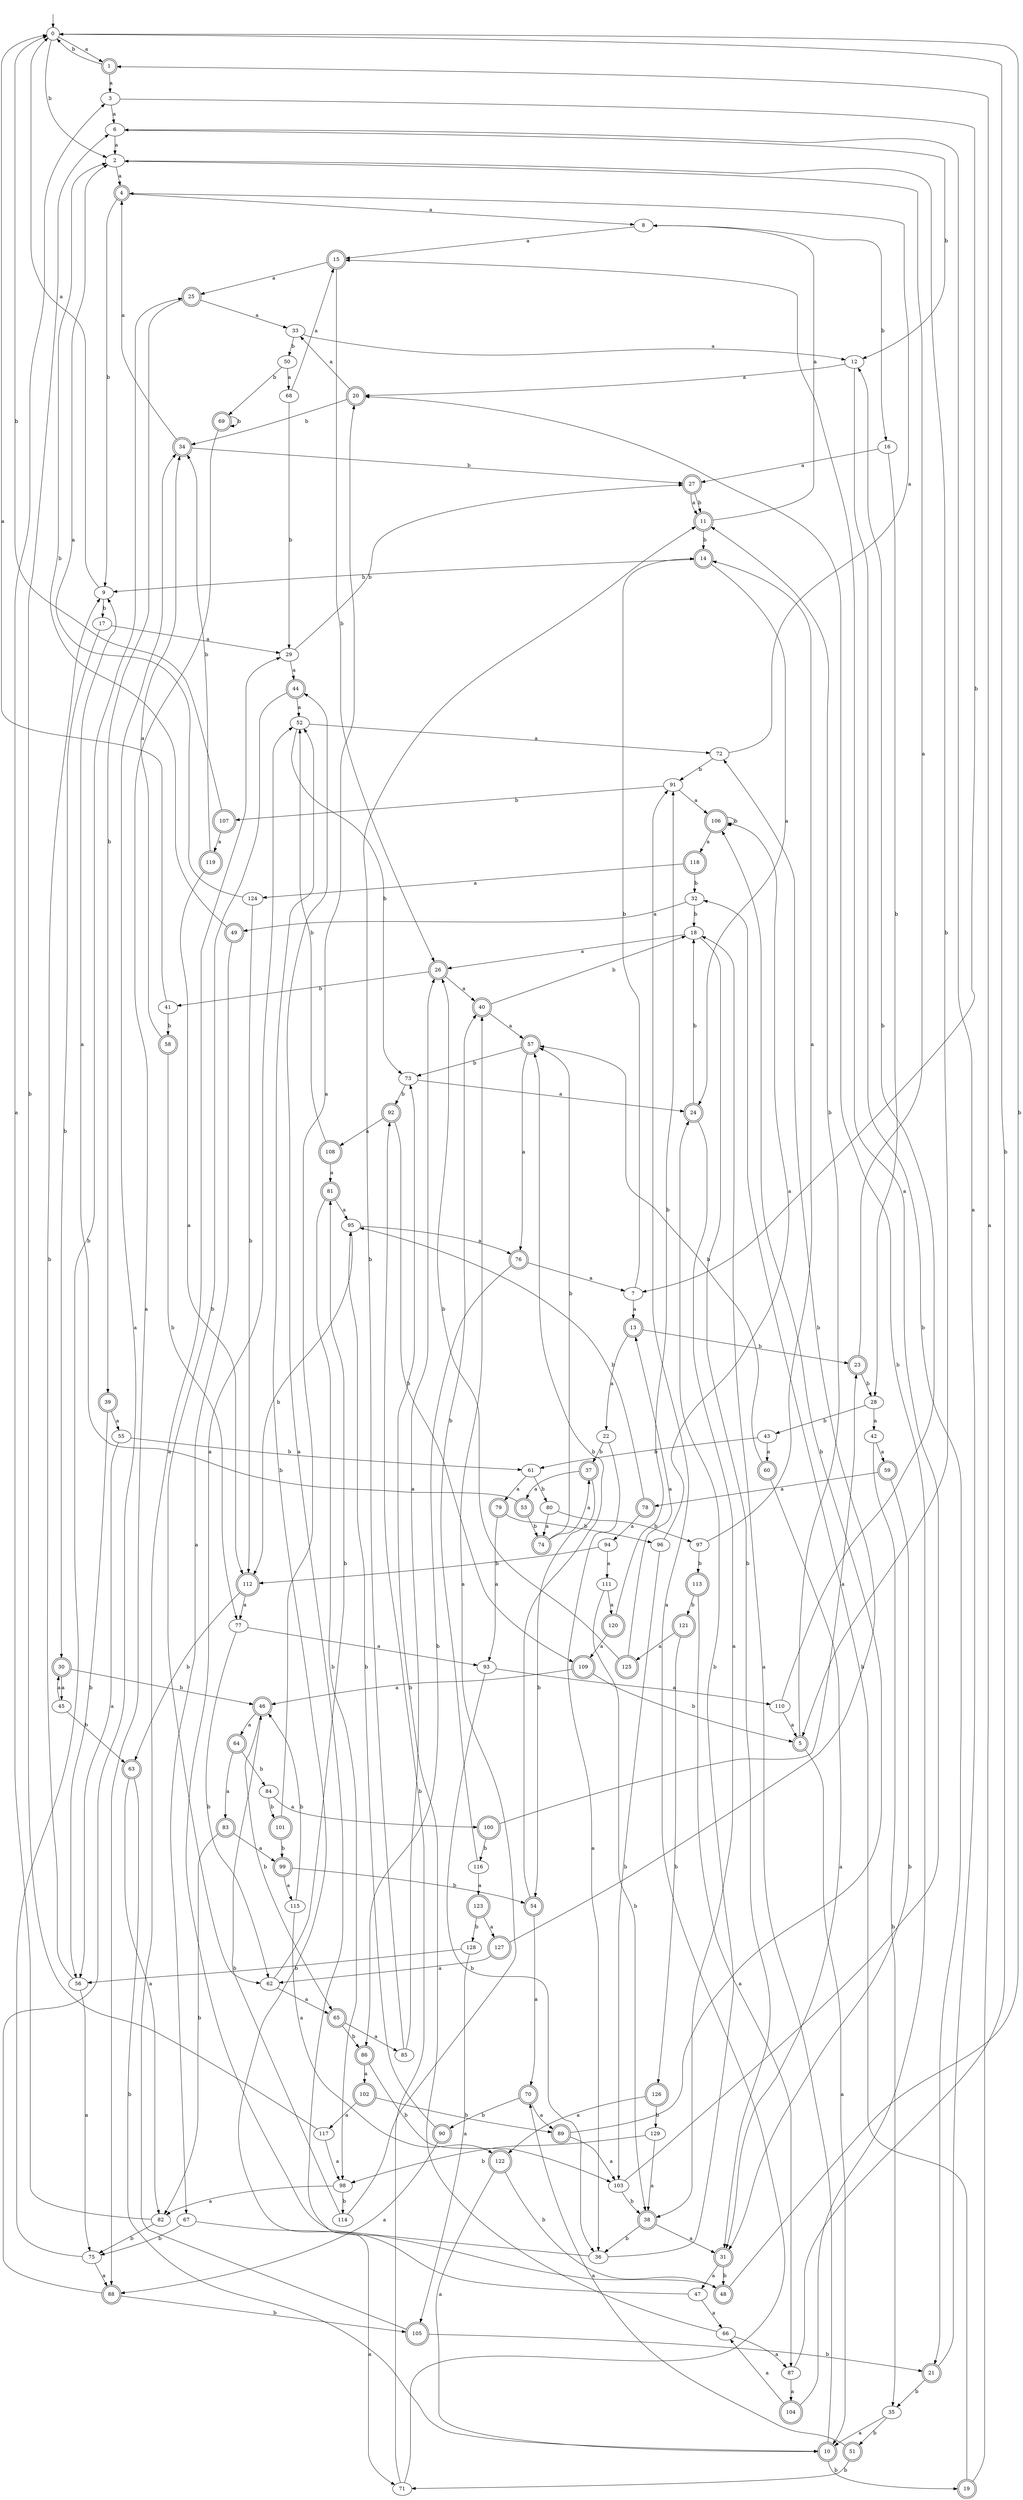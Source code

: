 digraph RandomDFA {
  __start0 [label="", shape=none];
  __start0 -> 0 [label=""];
  0 [shape=circle]
  0 -> 1 [label="a"]
  0 -> 2 [label="b"]
  1 [shape=doublecircle]
  1 -> 3 [label="a"]
  1 -> 0 [label="b"]
  2
  2 -> 4 [label="a"]
  2 -> 5 [label="b"]
  3
  3 -> 6 [label="a"]
  3 -> 7 [label="b"]
  4 [shape=doublecircle]
  4 -> 8 [label="a"]
  4 -> 9 [label="b"]
  5 [shape=doublecircle]
  5 -> 10 [label="a"]
  5 -> 11 [label="b"]
  6
  6 -> 2 [label="a"]
  6 -> 12 [label="b"]
  7
  7 -> 13 [label="a"]
  7 -> 14 [label="b"]
  8
  8 -> 15 [label="a"]
  8 -> 16 [label="b"]
  9
  9 -> 0 [label="a"]
  9 -> 17 [label="b"]
  10 [shape=doublecircle]
  10 -> 18 [label="a"]
  10 -> 19 [label="b"]
  11 [shape=doublecircle]
  11 -> 8 [label="a"]
  11 -> 14 [label="b"]
  12
  12 -> 20 [label="a"]
  12 -> 21 [label="b"]
  13 [shape=doublecircle]
  13 -> 22 [label="a"]
  13 -> 23 [label="b"]
  14 [shape=doublecircle]
  14 -> 24 [label="a"]
  14 -> 9 [label="b"]
  15 [shape=doublecircle]
  15 -> 25 [label="a"]
  15 -> 26 [label="b"]
  16
  16 -> 27 [label="a"]
  16 -> 28 [label="b"]
  17
  17 -> 29 [label="a"]
  17 -> 30 [label="b"]
  18
  18 -> 26 [label="a"]
  18 -> 31 [label="b"]
  19 [shape=doublecircle]
  19 -> 1 [label="a"]
  19 -> 32 [label="b"]
  20 [shape=doublecircle]
  20 -> 33 [label="a"]
  20 -> 34 [label="b"]
  21 [shape=doublecircle]
  21 -> 6 [label="a"]
  21 -> 35 [label="b"]
  22
  22 -> 36 [label="a"]
  22 -> 37 [label="b"]
  23 [shape=doublecircle]
  23 -> 2 [label="a"]
  23 -> 28 [label="b"]
  24 [shape=doublecircle]
  24 -> 38 [label="a"]
  24 -> 18 [label="b"]
  25 [shape=doublecircle]
  25 -> 33 [label="a"]
  25 -> 39 [label="b"]
  26 [shape=doublecircle]
  26 -> 40 [label="a"]
  26 -> 41 [label="b"]
  27 [shape=doublecircle]
  27 -> 11 [label="a"]
  27 -> 11 [label="b"]
  28
  28 -> 42 [label="a"]
  28 -> 43 [label="b"]
  29
  29 -> 44 [label="a"]
  29 -> 27 [label="b"]
  30 [shape=doublecircle]
  30 -> 45 [label="a"]
  30 -> 46 [label="b"]
  31 [shape=doublecircle]
  31 -> 47 [label="a"]
  31 -> 48 [label="b"]
  32
  32 -> 49 [label="a"]
  32 -> 18 [label="b"]
  33
  33 -> 12 [label="a"]
  33 -> 50 [label="b"]
  34 [shape=doublecircle]
  34 -> 4 [label="a"]
  34 -> 27 [label="b"]
  35
  35 -> 10 [label="a"]
  35 -> 51 [label="b"]
  36
  36 -> 52 [label="a"]
  36 -> 24 [label="b"]
  37 [shape=doublecircle]
  37 -> 53 [label="a"]
  37 -> 54 [label="b"]
  38 [shape=doublecircle]
  38 -> 31 [label="a"]
  38 -> 36 [label="b"]
  39 [shape=doublecircle]
  39 -> 55 [label="a"]
  39 -> 56 [label="b"]
  40 [shape=doublecircle]
  40 -> 57 [label="a"]
  40 -> 18 [label="b"]
  41
  41 -> 0 [label="a"]
  41 -> 58 [label="b"]
  42
  42 -> 59 [label="a"]
  42 -> 35 [label="b"]
  43
  43 -> 60 [label="a"]
  43 -> 61 [label="b"]
  44 [shape=doublecircle]
  44 -> 52 [label="a"]
  44 -> 62 [label="b"]
  45
  45 -> 30 [label="a"]
  45 -> 63 [label="b"]
  46 [shape=doublecircle]
  46 -> 64 [label="a"]
  46 -> 65 [label="b"]
  47
  47 -> 66 [label="a"]
  47 -> 52 [label="b"]
  48 [shape=doublecircle]
  48 -> 44 [label="a"]
  48 -> 0 [label="b"]
  49 [shape=doublecircle]
  49 -> 67 [label="a"]
  49 -> 2 [label="b"]
  50
  50 -> 68 [label="a"]
  50 -> 69 [label="b"]
  51 [shape=doublecircle]
  51 -> 70 [label="a"]
  51 -> 71 [label="b"]
  52
  52 -> 72 [label="a"]
  52 -> 73 [label="b"]
  53 [shape=doublecircle]
  53 -> 9 [label="a"]
  53 -> 74 [label="b"]
  54 [shape=doublecircle]
  54 -> 70 [label="a"]
  54 -> 57 [label="b"]
  55
  55 -> 56 [label="a"]
  55 -> 61 [label="b"]
  56
  56 -> 75 [label="a"]
  56 -> 9 [label="b"]
  57 [shape=doublecircle]
  57 -> 76 [label="a"]
  57 -> 73 [label="b"]
  58 [shape=doublecircle]
  58 -> 34 [label="a"]
  58 -> 77 [label="b"]
  59 [shape=doublecircle]
  59 -> 78 [label="a"]
  59 -> 31 [label="b"]
  60 [shape=doublecircle]
  60 -> 31 [label="a"]
  60 -> 57 [label="b"]
  61
  61 -> 79 [label="a"]
  61 -> 80 [label="b"]
  62
  62 -> 65 [label="a"]
  62 -> 81 [label="b"]
  63 [shape=doublecircle]
  63 -> 82 [label="a"]
  63 -> 10 [label="b"]
  64 [shape=doublecircle]
  64 -> 83 [label="a"]
  64 -> 84 [label="b"]
  65 [shape=doublecircle]
  65 -> 85 [label="a"]
  65 -> 86 [label="b"]
  66
  66 -> 87 [label="a"]
  66 -> 73 [label="b"]
  67
  67 -> 71 [label="a"]
  67 -> 75 [label="b"]
  68
  68 -> 15 [label="a"]
  68 -> 29 [label="b"]
  69 [shape=doublecircle]
  69 -> 88 [label="a"]
  69 -> 69 [label="b"]
  70 [shape=doublecircle]
  70 -> 89 [label="a"]
  70 -> 90 [label="b"]
  71
  71 -> 91 [label="a"]
  71 -> 92 [label="b"]
  72
  72 -> 4 [label="a"]
  72 -> 91 [label="b"]
  73
  73 -> 24 [label="a"]
  73 -> 92 [label="b"]
  74 [shape=doublecircle]
  74 -> 37 [label="a"]
  74 -> 57 [label="b"]
  75
  75 -> 88 [label="a"]
  75 -> 25 [label="b"]
  76 [shape=doublecircle]
  76 -> 7 [label="a"]
  76 -> 86 [label="b"]
  77
  77 -> 93 [label="a"]
  77 -> 62 [label="b"]
  78 [shape=doublecircle]
  78 -> 94 [label="a"]
  78 -> 95 [label="b"]
  79 [shape=doublecircle]
  79 -> 93 [label="a"]
  79 -> 96 [label="b"]
  80
  80 -> 74 [label="a"]
  80 -> 97 [label="b"]
  81 [shape=doublecircle]
  81 -> 95 [label="a"]
  81 -> 98 [label="b"]
  82
  82 -> 3 [label="a"]
  82 -> 75 [label="b"]
  83 [shape=doublecircle]
  83 -> 99 [label="a"]
  83 -> 82 [label="b"]
  84
  84 -> 100 [label="a"]
  84 -> 101 [label="b"]
  85
  85 -> 26 [label="a"]
  85 -> 11 [label="b"]
  86 [shape=doublecircle]
  86 -> 102 [label="a"]
  86 -> 103 [label="b"]
  87
  87 -> 104 [label="a"]
  87 -> 0 [label="b"]
  88 [shape=doublecircle]
  88 -> 34 [label="a"]
  88 -> 105 [label="b"]
  89 [shape=doublecircle]
  89 -> 103 [label="a"]
  89 -> 106 [label="b"]
  90 [shape=doublecircle]
  90 -> 88 [label="a"]
  90 -> 95 [label="b"]
  91
  91 -> 106 [label="a"]
  91 -> 107 [label="b"]
  92 [shape=doublecircle]
  92 -> 108 [label="a"]
  92 -> 109 [label="b"]
  93
  93 -> 110 [label="a"]
  93 -> 36 [label="b"]
  94
  94 -> 111 [label="a"]
  94 -> 112 [label="b"]
  95
  95 -> 76 [label="a"]
  95 -> 112 [label="b"]
  96
  96 -> 106 [label="a"]
  96 -> 103 [label="b"]
  97
  97 -> 14 [label="a"]
  97 -> 113 [label="b"]
  98
  98 -> 82 [label="a"]
  98 -> 114 [label="b"]
  99 [shape=doublecircle]
  99 -> 115 [label="a"]
  99 -> 54 [label="b"]
  100 [shape=doublecircle]
  100 -> 23 [label="a"]
  100 -> 116 [label="b"]
  101 [shape=doublecircle]
  101 -> 20 [label="a"]
  101 -> 99 [label="b"]
  102 [shape=doublecircle]
  102 -> 117 [label="a"]
  102 -> 89 [label="b"]
  103
  103 -> 15 [label="a"]
  103 -> 38 [label="b"]
  104 [shape=doublecircle]
  104 -> 66 [label="a"]
  104 -> 20 [label="b"]
  105 [shape=doublecircle]
  105 -> 29 [label="a"]
  105 -> 21 [label="b"]
  106 [shape=doublecircle]
  106 -> 118 [label="a"]
  106 -> 106 [label="b"]
  107 [shape=doublecircle]
  107 -> 119 [label="a"]
  107 -> 0 [label="b"]
  108 [shape=doublecircle]
  108 -> 81 [label="a"]
  108 -> 52 [label="b"]
  109 [shape=doublecircle]
  109 -> 46 [label="a"]
  109 -> 5 [label="b"]
  110
  110 -> 5 [label="a"]
  110 -> 12 [label="b"]
  111
  111 -> 120 [label="a"]
  111 -> 38 [label="b"]
  112 [shape=doublecircle]
  112 -> 77 [label="a"]
  112 -> 63 [label="b"]
  113 [shape=doublecircle]
  113 -> 87 [label="a"]
  113 -> 121 [label="b"]
  114
  114 -> 40 [label="a"]
  114 -> 46 [label="b"]
  115
  115 -> 122 [label="a"]
  115 -> 46 [label="b"]
  116
  116 -> 123 [label="a"]
  116 -> 40 [label="b"]
  117
  117 -> 98 [label="a"]
  117 -> 6 [label="b"]
  118 [shape=doublecircle]
  118 -> 124 [label="a"]
  118 -> 32 [label="b"]
  119 [shape=doublecircle]
  119 -> 112 [label="a"]
  119 -> 34 [label="b"]
  120 [shape=doublecircle]
  120 -> 109 [label="a"]
  120 -> 91 [label="b"]
  121 [shape=doublecircle]
  121 -> 125 [label="a"]
  121 -> 126 [label="b"]
  122 [shape=doublecircle]
  122 -> 10 [label="a"]
  122 -> 48 [label="b"]
  123 [shape=doublecircle]
  123 -> 127 [label="a"]
  123 -> 128 [label="b"]
  124
  124 -> 2 [label="a"]
  124 -> 112 [label="b"]
  125 [shape=doublecircle]
  125 -> 13 [label="a"]
  125 -> 26 [label="b"]
  126 [shape=doublecircle]
  126 -> 122 [label="a"]
  126 -> 129 [label="b"]
  127 [shape=doublecircle]
  127 -> 62 [label="a"]
  127 -> 72 [label="b"]
  128
  128 -> 105 [label="a"]
  128 -> 56 [label="b"]
  129
  129 -> 38 [label="a"]
  129 -> 98 [label="b"]
}
